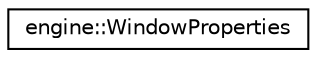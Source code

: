 digraph "Graphical Class Hierarchy"
{
  edge [fontname="Helvetica",fontsize="10",labelfontname="Helvetica",labelfontsize="10"];
  node [fontname="Helvetica",fontsize="10",shape=record];
  rankdir="LR";
  Node0 [label="engine::WindowProperties",height=0.2,width=0.4,color="black", fillcolor="white", style="filled",URL="$structengine_1_1WindowProperties.html"];
}
